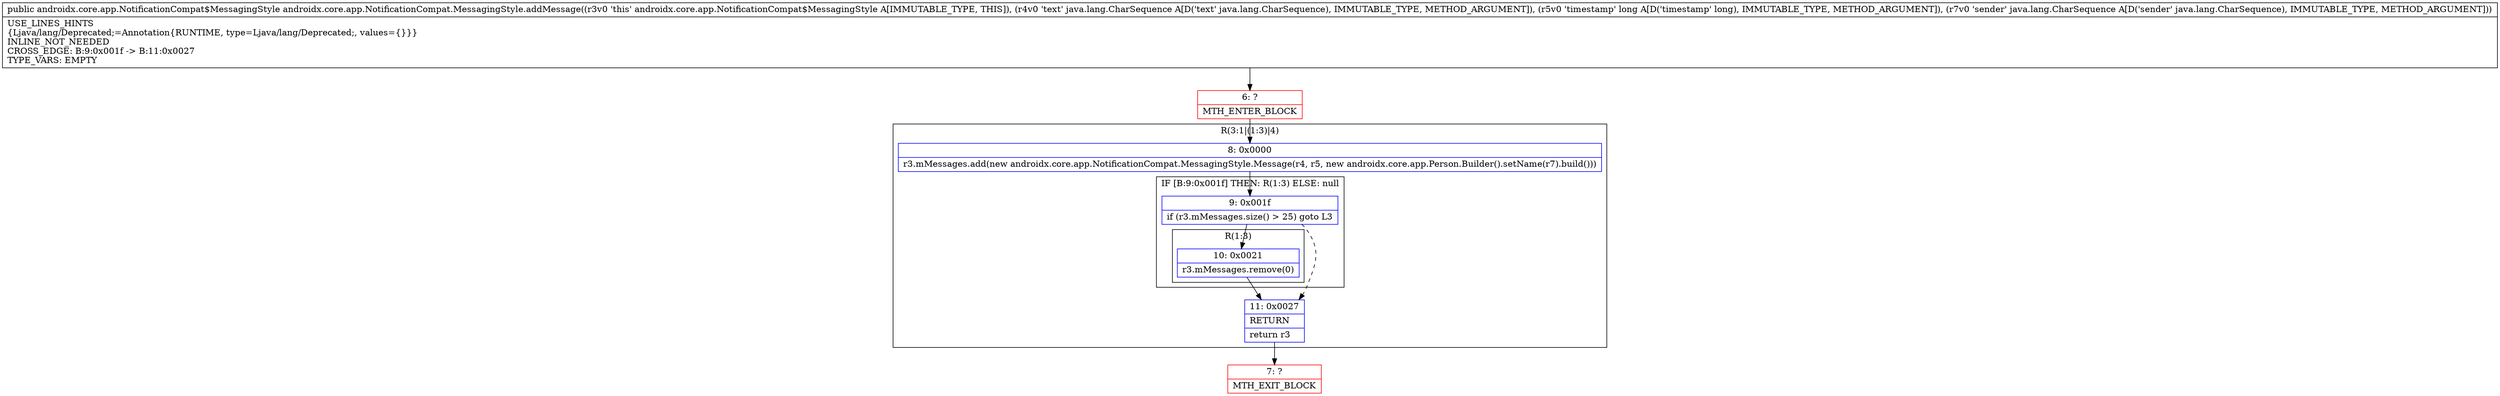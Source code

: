 digraph "CFG forandroidx.core.app.NotificationCompat.MessagingStyle.addMessage(Ljava\/lang\/CharSequence;JLjava\/lang\/CharSequence;)Landroidx\/core\/app\/NotificationCompat$MessagingStyle;" {
subgraph cluster_Region_78896521 {
label = "R(3:1|(1:3)|4)";
node [shape=record,color=blue];
Node_8 [shape=record,label="{8\:\ 0x0000|r3.mMessages.add(new androidx.core.app.NotificationCompat.MessagingStyle.Message(r4, r5, new androidx.core.app.Person.Builder().setName(r7).build()))\l}"];
subgraph cluster_IfRegion_2135226818 {
label = "IF [B:9:0x001f] THEN: R(1:3) ELSE: null";
node [shape=record,color=blue];
Node_9 [shape=record,label="{9\:\ 0x001f|if (r3.mMessages.size() \> 25) goto L3\l}"];
subgraph cluster_Region_441653290 {
label = "R(1:3)";
node [shape=record,color=blue];
Node_10 [shape=record,label="{10\:\ 0x0021|r3.mMessages.remove(0)\l}"];
}
}
Node_11 [shape=record,label="{11\:\ 0x0027|RETURN\l|return r3\l}"];
}
Node_6 [shape=record,color=red,label="{6\:\ ?|MTH_ENTER_BLOCK\l}"];
Node_7 [shape=record,color=red,label="{7\:\ ?|MTH_EXIT_BLOCK\l}"];
MethodNode[shape=record,label="{public androidx.core.app.NotificationCompat$MessagingStyle androidx.core.app.NotificationCompat.MessagingStyle.addMessage((r3v0 'this' androidx.core.app.NotificationCompat$MessagingStyle A[IMMUTABLE_TYPE, THIS]), (r4v0 'text' java.lang.CharSequence A[D('text' java.lang.CharSequence), IMMUTABLE_TYPE, METHOD_ARGUMENT]), (r5v0 'timestamp' long A[D('timestamp' long), IMMUTABLE_TYPE, METHOD_ARGUMENT]), (r7v0 'sender' java.lang.CharSequence A[D('sender' java.lang.CharSequence), IMMUTABLE_TYPE, METHOD_ARGUMENT]))  | USE_LINES_HINTS\l\{Ljava\/lang\/Deprecated;=Annotation\{RUNTIME, type=Ljava\/lang\/Deprecated;, values=\{\}\}\}\lINLINE_NOT_NEEDED\lCROSS_EDGE: B:9:0x001f \-\> B:11:0x0027\lTYPE_VARS: EMPTY\l}"];
MethodNode -> Node_6;Node_8 -> Node_9;
Node_9 -> Node_10;
Node_9 -> Node_11[style=dashed];
Node_10 -> Node_11;
Node_11 -> Node_7;
Node_6 -> Node_8;
}

